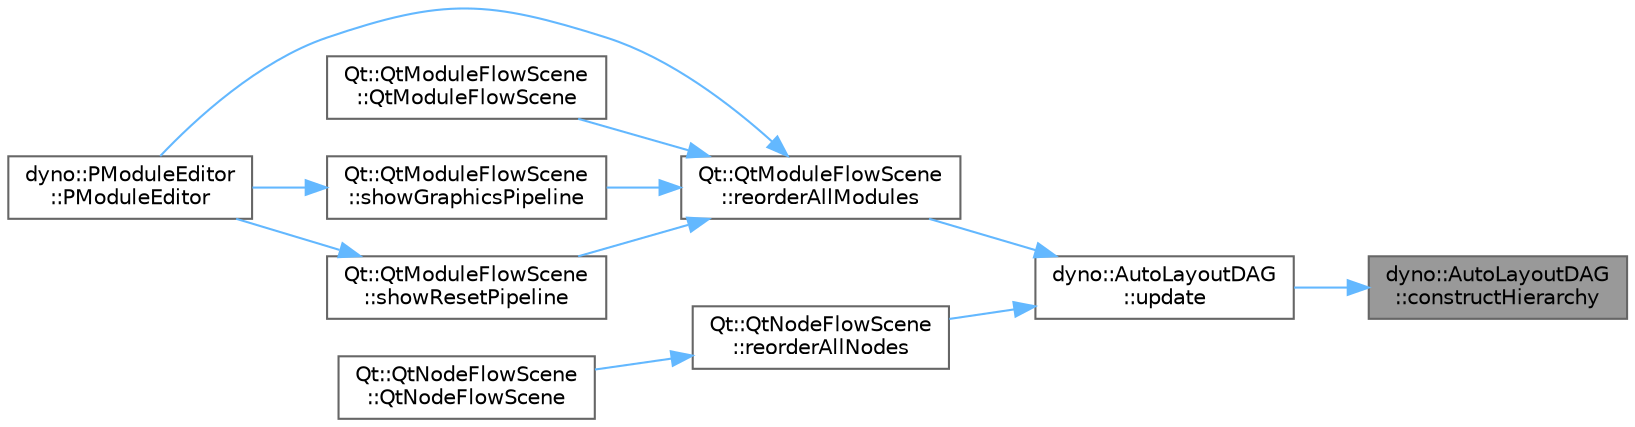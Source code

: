 digraph "dyno::AutoLayoutDAG::constructHierarchy"
{
 // LATEX_PDF_SIZE
  bgcolor="transparent";
  edge [fontname=Helvetica,fontsize=10,labelfontname=Helvetica,labelfontsize=10];
  node [fontname=Helvetica,fontsize=10,shape=box,height=0.2,width=0.4];
  rankdir="RL";
  Node1 [id="Node000001",label="dyno::AutoLayoutDAG\l::constructHierarchy",height=0.2,width=0.4,color="gray40", fillcolor="grey60", style="filled", fontcolor="black",tooltip=" "];
  Node1 -> Node2 [id="edge1_Node000001_Node000002",dir="back",color="steelblue1",style="solid",tooltip=" "];
  Node2 [id="Node000002",label="dyno::AutoLayoutDAG\l::update",height=0.2,width=0.4,color="grey40", fillcolor="white", style="filled",URL="$classdyno_1_1_auto_layout_d_a_g.html#a144ea09d5017263863cd47c9559067bd",tooltip=" "];
  Node2 -> Node3 [id="edge2_Node000002_Node000003",dir="back",color="steelblue1",style="solid",tooltip=" "];
  Node3 [id="Node000003",label="Qt::QtModuleFlowScene\l::reorderAllModules",height=0.2,width=0.4,color="grey40", fillcolor="white", style="filled",URL="$class_qt_1_1_qt_module_flow_scene.html#a0213026fd0192eca76280c076f49b7da",tooltip=" "];
  Node3 -> Node4 [id="edge3_Node000003_Node000004",dir="back",color="steelblue1",style="solid",tooltip=" "];
  Node4 [id="Node000004",label="dyno::PModuleEditor\l::PModuleEditor",height=0.2,width=0.4,color="grey40", fillcolor="white", style="filled",URL="$classdyno_1_1_p_module_editor.html#a697c5a914c0c2407c5f24551ad5c47d1",tooltip=" "];
  Node3 -> Node5 [id="edge4_Node000003_Node000005",dir="back",color="steelblue1",style="solid",tooltip=" "];
  Node5 [id="Node000005",label="Qt::QtModuleFlowScene\l::QtModuleFlowScene",height=0.2,width=0.4,color="grey40", fillcolor="white", style="filled",URL="$class_qt_1_1_qt_module_flow_scene.html#ab19f78cfb9699a18375c5be14679f4d0",tooltip=" "];
  Node3 -> Node6 [id="edge5_Node000003_Node000006",dir="back",color="steelblue1",style="solid",tooltip=" "];
  Node6 [id="Node000006",label="Qt::QtModuleFlowScene\l::showGraphicsPipeline",height=0.2,width=0.4,color="grey40", fillcolor="white", style="filled",URL="$class_qt_1_1_qt_module_flow_scene.html#acd15be0b4f83b75d7f65d55b58803624",tooltip=" "];
  Node6 -> Node4 [id="edge6_Node000006_Node000004",dir="back",color="steelblue1",style="solid",tooltip=" "];
  Node3 -> Node7 [id="edge7_Node000003_Node000007",dir="back",color="steelblue1",style="solid",tooltip=" "];
  Node7 [id="Node000007",label="Qt::QtModuleFlowScene\l::showResetPipeline",height=0.2,width=0.4,color="grey40", fillcolor="white", style="filled",URL="$class_qt_1_1_qt_module_flow_scene.html#af7703705ba566378630cc46198ad6ed8",tooltip=" "];
  Node7 -> Node4 [id="edge8_Node000007_Node000004",dir="back",color="steelblue1",style="solid",tooltip=" "];
  Node2 -> Node8 [id="edge9_Node000002_Node000008",dir="back",color="steelblue1",style="solid",tooltip=" "];
  Node8 [id="Node000008",label="Qt::QtNodeFlowScene\l::reorderAllNodes",height=0.2,width=0.4,color="grey40", fillcolor="white", style="filled",URL="$class_qt_1_1_qt_node_flow_scene.html#af66c8338521e25db6fdbdf31fdb93830",tooltip=" "];
  Node8 -> Node9 [id="edge10_Node000008_Node000009",dir="back",color="steelblue1",style="solid",tooltip=" "];
  Node9 [id="Node000009",label="Qt::QtNodeFlowScene\l::QtNodeFlowScene",height=0.2,width=0.4,color="grey40", fillcolor="white", style="filled",URL="$class_qt_1_1_qt_node_flow_scene.html#ab47298add0fea824f9705563d4ac7511",tooltip=" "];
}
